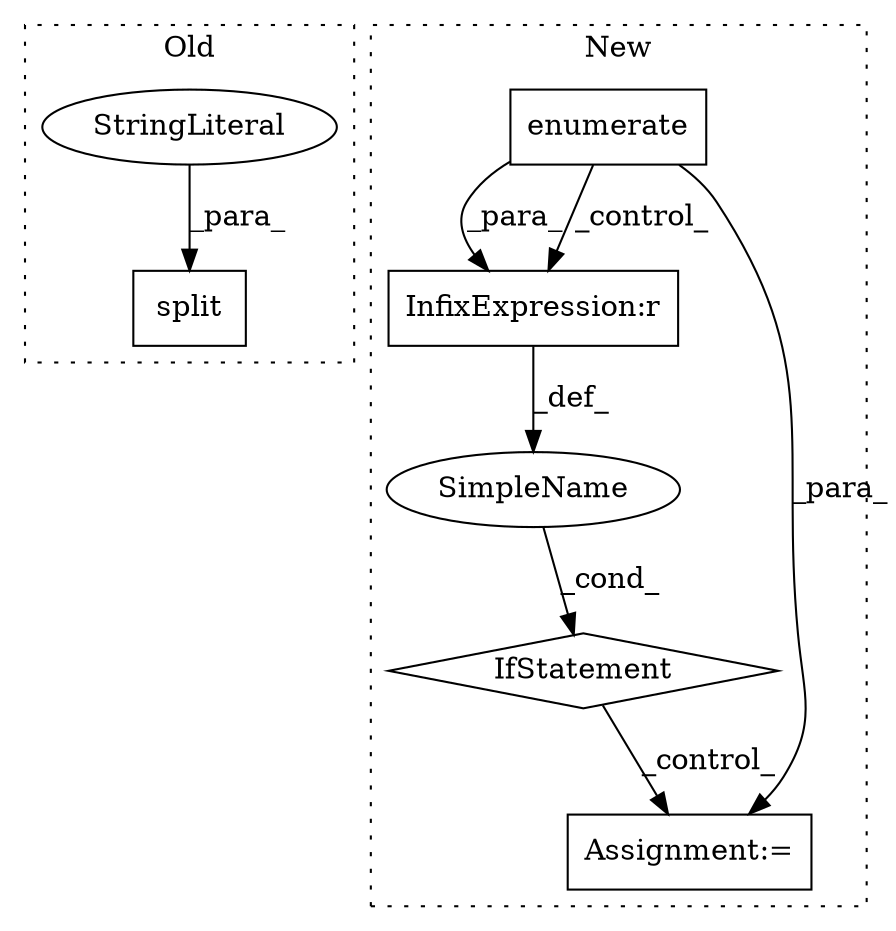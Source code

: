 digraph G {
subgraph cluster0 {
1 [label="split" a="32" s="8679,8688" l="6,1" shape="box"];
5 [label="StringLiteral" a="45" s="8685" l="3" shape="ellipse"];
label = "Old";
style="dotted";
}
subgraph cluster1 {
2 [label="enumerate" a="32" s="8036,8062" l="10,1" shape="box"];
3 [label="IfStatement" a="25" s="8616,8646" l="4,2" shape="diamond"];
4 [label="InfixExpression:r" a="27" s="8627" l="4" shape="box"];
6 [label="Assignment:=" a="7" s="8679" l="1" shape="box"];
7 [label="SimpleName" a="42" s="" l="" shape="ellipse"];
label = "New";
style="dotted";
}
2 -> 4 [label="_para_"];
2 -> 4 [label="_control_"];
2 -> 6 [label="_para_"];
3 -> 6 [label="_control_"];
4 -> 7 [label="_def_"];
5 -> 1 [label="_para_"];
7 -> 3 [label="_cond_"];
}